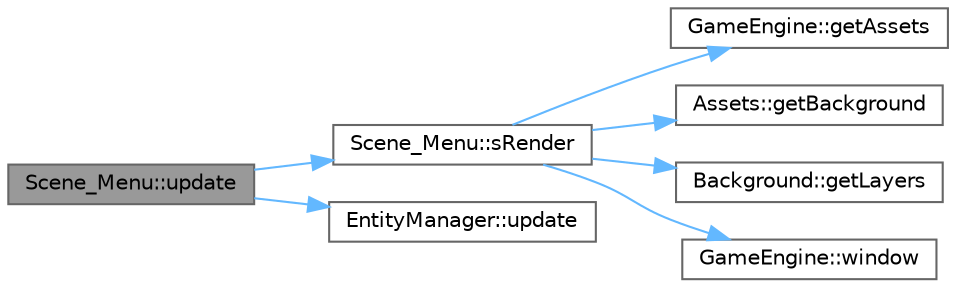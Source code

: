 digraph "Scene_Menu::update"
{
 // LATEX_PDF_SIZE
  bgcolor="transparent";
  edge [fontname=Helvetica,fontsize=10,labelfontname=Helvetica,labelfontsize=10];
  node [fontname=Helvetica,fontsize=10,shape=box,height=0.2,width=0.4];
  rankdir="LR";
  Node1 [id="Node000001",label="Scene_Menu::update",height=0.2,width=0.4,color="gray40", fillcolor="grey60", style="filled", fontcolor="black",tooltip="constructor that receives a pointer to the game engine"];
  Node1 -> Node2 [id="edge7_Node000001_Node000002",color="steelblue1",style="solid",tooltip=" "];
  Node2 [id="Node000002",label="Scene_Menu::sRender",height=0.2,width=0.4,color="grey40", fillcolor="white", style="filled",URL="$class_scene___menu.html#a4aa2a808fcf50c6767998657d3f4657e",tooltip="pure virtual method for the rendering system"];
  Node2 -> Node3 [id="edge8_Node000002_Node000003",color="steelblue1",style="solid",tooltip=" "];
  Node3 [id="Node000003",label="GameEngine::getAssets",height=0.2,width=0.4,color="grey40", fillcolor="white", style="filled",URL="$class_game_engine.html#a2db9a2dd6d6cc9879ec988690837f09e",tooltip=" "];
  Node2 -> Node4 [id="edge9_Node000002_Node000004",color="steelblue1",style="solid",tooltip=" "];
  Node4 [id="Node000004",label="Assets::getBackground",height=0.2,width=0.4,color="grey40", fillcolor="white", style="filled",URL="$class_assets.html#a66aa9b131494334e56c6da9955ea1b4c",tooltip=" "];
  Node2 -> Node5 [id="edge10_Node000002_Node000005",color="steelblue1",style="solid",tooltip=" "];
  Node5 [id="Node000005",label="Background::getLayers",height=0.2,width=0.4,color="grey40", fillcolor="white", style="filled",URL="$class_background.html#ab51f31c3689e3d5e0fea1dfdde9decf4",tooltip="method to get the quantity of layers"];
  Node2 -> Node6 [id="edge11_Node000002_Node000006",color="steelblue1",style="solid",tooltip=" "];
  Node6 [id="Node000006",label="GameEngine::window",height=0.2,width=0.4,color="grey40", fillcolor="white", style="filled",URL="$class_game_engine.html#ab54532076e85b26619be743450d3a0e5",tooltip="returns a reference to the assets object"];
  Node1 -> Node7 [id="edge12_Node000001_Node000007",color="steelblue1",style="solid",tooltip=" "];
  Node7 [id="Node000007",label="EntityManager::update",height=0.2,width=0.4,color="grey40", fillcolor="white", style="filled",URL="$class_entity_manager.html#abc6a2cc5077501f4b06d88f4ed3e7e31",tooltip="initializes the entity manager"];
}
